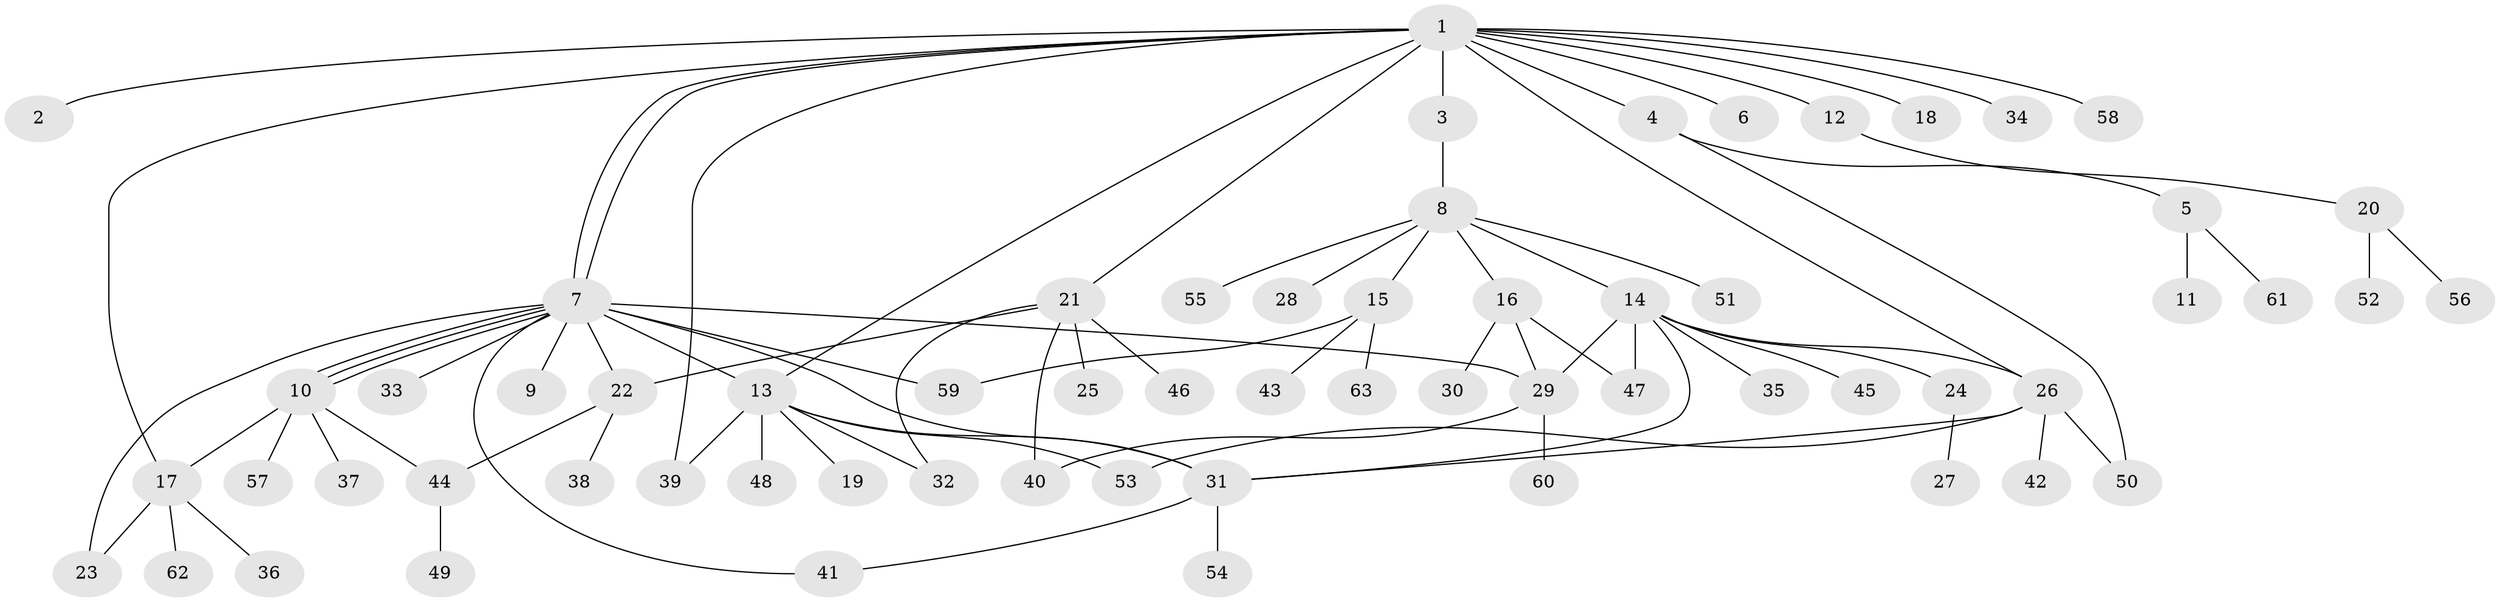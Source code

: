 // coarse degree distribution, {12: 0.02631578947368421, 1: 0.3684210526315789, 2: 0.21052631578947367, 3: 0.15789473684210525, 7: 0.02631578947368421, 6: 0.07894736842105263, 4: 0.10526315789473684, 5: 0.02631578947368421}
// Generated by graph-tools (version 1.1) at 2025/50/03/04/25 22:50:07]
// undirected, 63 vertices, 84 edges
graph export_dot {
  node [color=gray90,style=filled];
  1;
  2;
  3;
  4;
  5;
  6;
  7;
  8;
  9;
  10;
  11;
  12;
  13;
  14;
  15;
  16;
  17;
  18;
  19;
  20;
  21;
  22;
  23;
  24;
  25;
  26;
  27;
  28;
  29;
  30;
  31;
  32;
  33;
  34;
  35;
  36;
  37;
  38;
  39;
  40;
  41;
  42;
  43;
  44;
  45;
  46;
  47;
  48;
  49;
  50;
  51;
  52;
  53;
  54;
  55;
  56;
  57;
  58;
  59;
  60;
  61;
  62;
  63;
  1 -- 2;
  1 -- 3;
  1 -- 4;
  1 -- 6;
  1 -- 7;
  1 -- 7;
  1 -- 12;
  1 -- 13;
  1 -- 17;
  1 -- 18;
  1 -- 21;
  1 -- 26;
  1 -- 34;
  1 -- 39;
  1 -- 58;
  3 -- 8;
  4 -- 5;
  4 -- 50;
  5 -- 11;
  5 -- 61;
  7 -- 9;
  7 -- 10;
  7 -- 10;
  7 -- 10;
  7 -- 13;
  7 -- 22;
  7 -- 23;
  7 -- 29;
  7 -- 31;
  7 -- 33;
  7 -- 41;
  7 -- 59;
  8 -- 14;
  8 -- 15;
  8 -- 16;
  8 -- 28;
  8 -- 51;
  8 -- 55;
  10 -- 17;
  10 -- 37;
  10 -- 44;
  10 -- 57;
  12 -- 20;
  13 -- 19;
  13 -- 31;
  13 -- 32;
  13 -- 39;
  13 -- 48;
  13 -- 53;
  14 -- 24;
  14 -- 26;
  14 -- 29;
  14 -- 31;
  14 -- 35;
  14 -- 45;
  14 -- 47;
  15 -- 43;
  15 -- 59;
  15 -- 63;
  16 -- 29;
  16 -- 30;
  16 -- 47;
  17 -- 23;
  17 -- 36;
  17 -- 62;
  20 -- 52;
  20 -- 56;
  21 -- 22;
  21 -- 25;
  21 -- 32;
  21 -- 40;
  21 -- 46;
  22 -- 38;
  22 -- 44;
  24 -- 27;
  26 -- 31;
  26 -- 42;
  26 -- 50;
  26 -- 53;
  29 -- 40;
  29 -- 60;
  31 -- 41;
  31 -- 54;
  44 -- 49;
}
